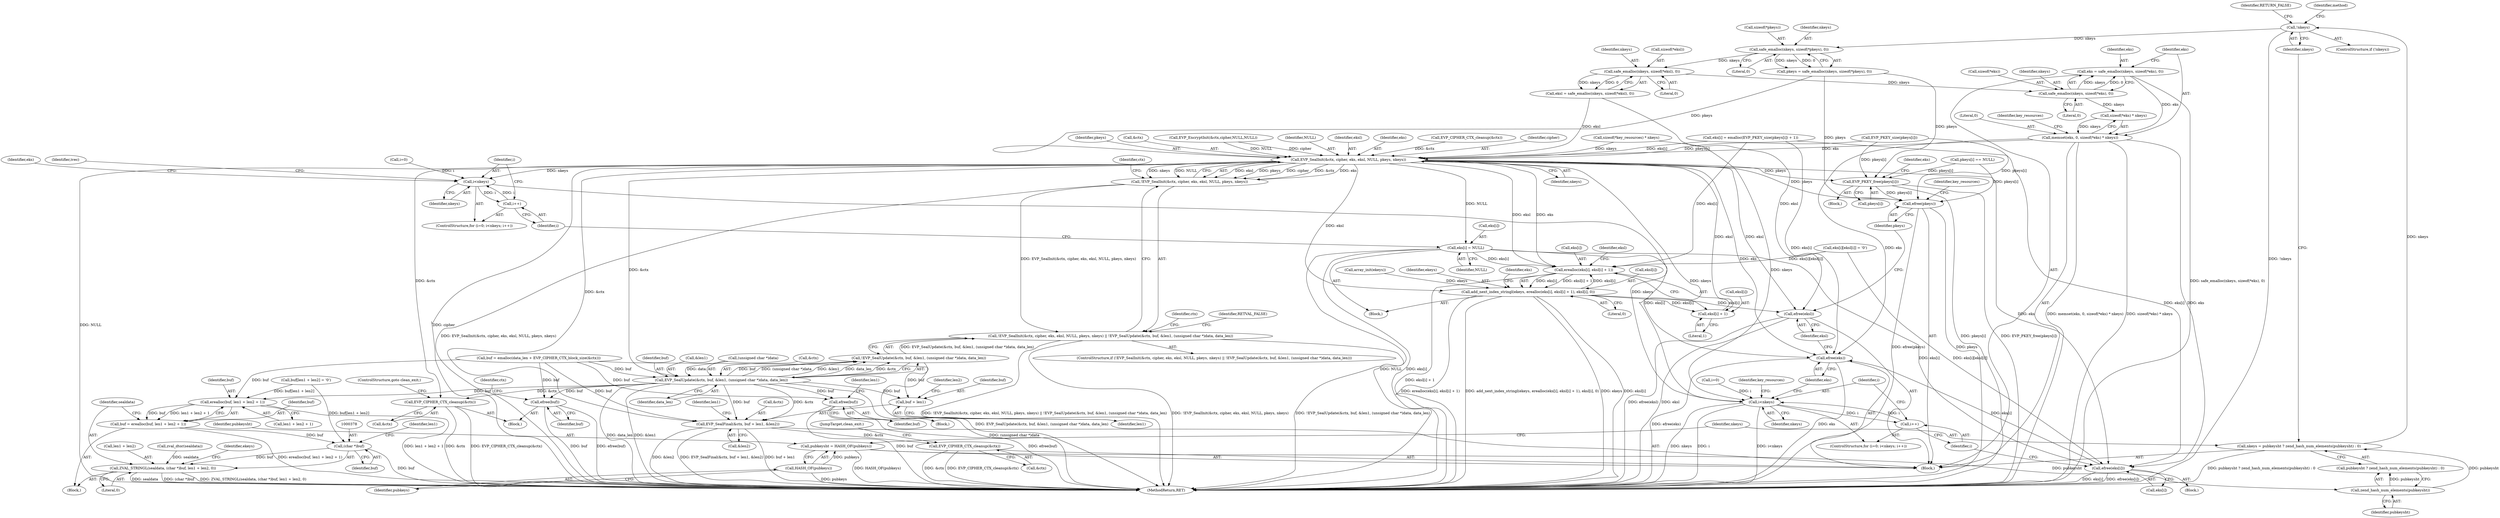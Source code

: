 digraph "0_php_89637c6b41b510c20d262c17483f582f115c66d6@API" {
"1000196" [label="(Call,eks = safe_emalloc(nkeys, sizeof(*eks), 0))"];
"1000198" [label="(Call,safe_emalloc(nkeys, sizeof(*eks), 0))"];
"1000190" [label="(Call,safe_emalloc(nkeys, sizeof(*eksl), 0))"];
"1000182" [label="(Call,safe_emalloc(nkeys, sizeof(*pkeys), 0))"];
"1000152" [label="(Call,!nkeys)"];
"1000144" [label="(Call,nkeys = pubkeysht ? zend_hash_num_elements(pubkeysht) : 0)"];
"1000148" [label="(Call,zend_hash_num_elements(pubkeysht))"];
"1000140" [label="(Call,pubkeysht = HASH_OF(pubkeys))"];
"1000142" [label="(Call,HASH_OF(pubkeys))"];
"1000204" [label="(Call,memset(eks, 0, sizeof(*eks) * nkeys))"];
"1000314" [label="(Call,EVP_SealInit(&ctx, cipher, eks, eksl, NULL, pkeys, nkeys))"];
"1000313" [label="(Call,!EVP_SealInit(&ctx, cipher, eks, eksl, NULL, pkeys, nkeys))"];
"1000312" [label="(Call,!EVP_SealInit(&ctx, cipher, eks, eksl, NULL, pkeys, nkeys) || !EVP_SealUpdate(&ctx, buf, &len1, (unsigned char *)data, data_len))"];
"1000324" [label="(Call,EVP_SealUpdate(&ctx, buf, &len1, (unsigned char *)data, data_len))"];
"1000323" [label="(Call,!EVP_SealUpdate(&ctx, buf, &len1, (unsigned char *)data, data_len))"];
"1000336" [label="(Call,efree(buf))"];
"1000338" [label="(Call,EVP_CIPHER_CTX_cleanup(&ctx))"];
"1000342" [label="(Call,EVP_SealFinal(&ctx, buf + len1, &len2))"];
"1000461" [label="(Call,EVP_CIPHER_CTX_cleanup(&ctx))"];
"1000345" [label="(Call,buf + len1)"];
"1000368" [label="(Call,erealloc(buf, len1 + len2 + 1))"];
"1000366" [label="(Call,buf = erealloc(buf, len1 + len2 + 1))"];
"1000377" [label="(Call,(char *)buf)"];
"1000375" [label="(Call,ZVAL_STRINGL(sealdata, (char *)buf, len1 + len2, 0))"];
"1000455" [label="(Call,efree(buf))"];
"1000392" [label="(Call,i<nkeys)"];
"1000395" [label="(Call,i++)"];
"1000469" [label="(Call,i<nkeys)"];
"1000472" [label="(Call,i++)"];
"1000409" [label="(Call,erealloc(eks[i], eksl[i] + 1))"];
"1000407" [label="(Call,add_next_index_stringl(ekeys, erealloc(eks[i], eksl[i] + 1), eksl[i], 0))"];
"1000413" [label="(Call,eksl[i] + 1)"];
"1000498" [label="(Call,efree(eksl))"];
"1000422" [label="(Call,eks[i] = NULL)"];
"1000492" [label="(Call,efree(eks[i]))"];
"1000496" [label="(Call,efree(eks))"];
"1000483" [label="(Call,EVP_PKEY_free(pkeys[i]))"];
"1000500" [label="(Call,efree(pkeys))"];
"1000205" [label="(Identifier,eks)"];
"1000142" [label="(Call,HASH_OF(pubkeys))"];
"1000148" [label="(Call,zend_hash_num_elements(pubkeysht))"];
"1000333" [label="(Identifier,data_len)"];
"1000195" [label="(Literal,0)"];
"1000315" [label="(Call,&ctx)"];
"1000369" [label="(Identifier,buf)"];
"1000429" [label="(Identifier,ivec)"];
"1000499" [label="(Identifier,eksl)"];
"1000155" [label="(Identifier,RETURN_FALSE)"];
"1000465" [label="(ControlStructure,for (i=0; i<nkeys; i++))"];
"1000320" [label="(Identifier,NULL)"];
"1000345" [label="(Call,buf + len1)"];
"1000328" [label="(Call,&len1)"];
"1000395" [label="(Call,i++)"];
"1000422" [label="(Call,eks[i] = NULL)"];
"1000461" [label="(Call,EVP_CIPHER_CTX_cleanup(&ctx))"];
"1000413" [label="(Call,eksl[i] + 1)"];
"1000346" [label="(Identifier,buf)"];
"1000397" [label="(Block,)"];
"1000152" [label="(Call,!nkeys)"];
"1000497" [label="(Identifier,eks)"];
"1000317" [label="(Identifier,cipher)"];
"1000357" [label="(Call,zval_dtor(sealdata))"];
"1000377" [label="(Call,(char *)buf)"];
"1000334" [label="(Block,)"];
"1000410" [label="(Call,eks[i])"];
"1000204" [label="(Call,memset(eks, 0, sizeof(*eks) * nkeys))"];
"1000107" [label="(Block,)"];
"1000478" [label="(Identifier,key_resources)"];
"1000386" [label="(Call,array_init(ekeys))"];
"1000207" [label="(Call,sizeof(*eks) * nkeys)"];
"1000392" [label="(Call,i<nkeys)"];
"1000498" [label="(Call,efree(eksl))"];
"1000385" [label="(Identifier,ekeys)"];
"1000407" [label="(Call,add_next_index_stringl(ekeys, erealloc(eks[i], eksl[i] + 1), eksl[i], 0))"];
"1000482" [label="(Block,)"];
"1000375" [label="(Call,ZVAL_STRINGL(sealdata, (char *)buf, len1 + len2, 0))"];
"1000191" [label="(Identifier,nkeys)"];
"1000157" [label="(Identifier,method)"];
"1000423" [label="(Call,eks[i])"];
"1000300" [label="(Call,buf = emalloc(data_len + EVP_CIPHER_CTX_block_size(&ctx)))"];
"1000464" [label="(JumpTarget,clean_exit:)"];
"1000368" [label="(Call,erealloc(buf, len1 + len2 + 1))"];
"1000336" [label="(Call,efree(buf))"];
"1000190" [label="(Call,safe_emalloc(nkeys, sizeof(*eksl), 0))"];
"1000501" [label="(Identifier,pkeys)"];
"1000321" [label="(Identifier,pkeys)"];
"1000401" [label="(Identifier,eks)"];
"1000182" [label="(Call,safe_emalloc(nkeys, sizeof(*pkeys), 0))"];
"1000203" [label="(Literal,0)"];
"1000466" [label="(Call,i=0)"];
"1000496" [label="(Call,efree(eks))"];
"1000367" [label="(Identifier,buf)"];
"1000342" [label="(Call,EVP_SealFinal(&ctx, buf + len1, &len2))"];
"1000491" [label="(Block,)"];
"1000493" [label="(Call,eks[i])"];
"1000323" [label="(Call,!EVP_SealUpdate(&ctx, buf, &len1, (unsigned char *)data, data_len))"];
"1000366" [label="(Call,buf = erealloc(buf, len1 + len2 + 1))"];
"1000353" [label="(Identifier,len1)"];
"1000187" [label="(Literal,0)"];
"1000200" [label="(Call,sizeof(*eks))"];
"1000383" [label="(Literal,0)"];
"1000348" [label="(Call,&len2)"];
"1000337" [label="(Identifier,buf)"];
"1000153" [label="(Identifier,nkeys)"];
"1000462" [label="(Call,&ctx)"];
"1000326" [label="(Identifier,ctx)"];
"1000222" [label="(Call,sizeof(*key_resources) * nkeys)"];
"1000341" [label="(ControlStructure,goto clean_exit;)"];
"1000199" [label="(Identifier,nkeys)"];
"1000146" [label="(Call,pubkeysht ? zend_hash_num_elements(pubkeysht) : 0)"];
"1000370" [label="(Call,len1 + len2 + 1)"];
"1000359" [label="(Call,buf[len1 + len2] = '\0')"];
"1000255" [label="(Call,eks[i] = emalloc(EVP_PKEY_size(pkeys[i]) + 1))"];
"1000456" [label="(Identifier,buf)"];
"1000393" [label="(Identifier,i)"];
"1000376" [label="(Identifier,sealdata)"];
"1000417" [label="(Literal,1)"];
"1000314" [label="(Call,EVP_SealInit(&ctx, cipher, eks, eksl, NULL, pkeys, nkeys))"];
"1000188" [label="(Call,eksl = safe_emalloc(nkeys, sizeof(*eksl), 0))"];
"1000197" [label="(Identifier,eks)"];
"1000344" [label="(Identifier,ctx)"];
"1000339" [label="(Call,&ctx)"];
"1000379" [label="(Identifier,buf)"];
"1000274" [label="(Call,EVP_EncryptInit(&ctx,cipher,NULL,NULL))"];
"1000414" [label="(Call,eksl[i])"];
"1000330" [label="(Call,(unsigned char *)data)"];
"1000325" [label="(Call,&ctx)"];
"1000327" [label="(Identifier,buf)"];
"1000322" [label="(Identifier,nkeys)"];
"1000503" [label="(Identifier,key_resources)"];
"1000206" [label="(Literal,0)"];
"1000389" [label="(Call,i=0)"];
"1000192" [label="(Call,sizeof(*eksl))"];
"1000140" [label="(Call,pubkeysht = HASH_OF(pubkeys))"];
"1000471" [label="(Identifier,nkeys)"];
"1000408" [label="(Identifier,ekeys)"];
"1000145" [label="(Identifier,nkeys)"];
"1000454" [label="(Block,)"];
"1000180" [label="(Call,pkeys = safe_emalloc(nkeys, sizeof(*pkeys), 0))"];
"1000335" [label="(Identifier,RETVAL_FALSE)"];
"1000470" [label="(Identifier,i)"];
"1000424" [label="(Identifier,eks)"];
"1000356" [label="(Block,)"];
"1000381" [label="(Identifier,len1)"];
"1000455" [label="(Call,efree(buf))"];
"1000319" [label="(Identifier,eksl)"];
"1000198" [label="(Call,safe_emalloc(nkeys, sizeof(*eks), 0))"];
"1000343" [label="(Call,&ctx)"];
"1000338" [label="(Call,EVP_CIPHER_CTX_cleanup(&ctx))"];
"1000347" [label="(Identifier,len1)"];
"1000349" [label="(Identifier,len2)"];
"1000469" [label="(Call,i<nkeys)"];
"1000421" [label="(Literal,0)"];
"1000312" [label="(Call,!EVP_SealInit(&ctx, cipher, eks, eksl, NULL, pkeys, nkeys) || !EVP_SealUpdate(&ctx, buf, &len1, (unsigned char *)data, data_len))"];
"1000459" [label="(Identifier,len1)"];
"1000261" [label="(Call,EVP_PKEY_size(pkeys[i]))"];
"1000380" [label="(Call,len1 + len2)"];
"1000340" [label="(Identifier,ctx)"];
"1000318" [label="(Identifier,eks)"];
"1000149" [label="(Identifier,pubkeysht)"];
"1000489" [label="(Identifier,eks)"];
"1000196" [label="(Call,eks = safe_emalloc(nkeys, sizeof(*eks), 0))"];
"1000426" [label="(Identifier,NULL)"];
"1000504" [label="(MethodReturn,RET)"];
"1000394" [label="(Identifier,nkeys)"];
"1000409" [label="(Call,erealloc(eks[i], eksl[i] + 1))"];
"1000483" [label="(Call,EVP_PKEY_free(pkeys[i]))"];
"1000398" [label="(Call,eks[i][eksl[i]] = '\0')"];
"1000472" [label="(Call,i++)"];
"1000311" [label="(ControlStructure,if (!EVP_SealInit(&ctx, cipher, eks, eksl, NULL, pkeys, nkeys) || !EVP_SealUpdate(&ctx, buf, &len1, (unsigned char *)data, data_len)))"];
"1000419" [label="(Identifier,eksl)"];
"1000213" [label="(Identifier,key_resources)"];
"1000313" [label="(Call,!EVP_SealInit(&ctx, cipher, eks, eksl, NULL, pkeys, nkeys))"];
"1000308" [label="(Call,EVP_CIPHER_CTX_cleanup(&ctx))"];
"1000324" [label="(Call,EVP_SealUpdate(&ctx, buf, &len1, (unsigned char *)data, data_len))"];
"1000151" [label="(ControlStructure,if (!nkeys))"];
"1000473" [label="(Identifier,i)"];
"1000388" [label="(ControlStructure,for (i=0; i<nkeys; i++))"];
"1000144" [label="(Call,nkeys = pubkeysht ? zend_hash_num_elements(pubkeysht) : 0)"];
"1000143" [label="(Identifier,pubkeys)"];
"1000396" [label="(Identifier,i)"];
"1000141" [label="(Identifier,pubkeysht)"];
"1000492" [label="(Call,efree(eks[i]))"];
"1000500" [label="(Call,efree(pkeys))"];
"1000247" [label="(Call,pkeys[i] == NULL)"];
"1000184" [label="(Call,sizeof(*pkeys))"];
"1000484" [label="(Call,pkeys[i])"];
"1000183" [label="(Identifier,nkeys)"];
"1000418" [label="(Call,eksl[i])"];
"1000196" -> "1000107"  [label="AST: "];
"1000196" -> "1000198"  [label="CFG: "];
"1000197" -> "1000196"  [label="AST: "];
"1000198" -> "1000196"  [label="AST: "];
"1000205" -> "1000196"  [label="CFG: "];
"1000196" -> "1000504"  [label="DDG: safe_emalloc(nkeys, sizeof(*eks), 0)"];
"1000198" -> "1000196"  [label="DDG: nkeys"];
"1000198" -> "1000196"  [label="DDG: 0"];
"1000196" -> "1000204"  [label="DDG: eks"];
"1000198" -> "1000203"  [label="CFG: "];
"1000199" -> "1000198"  [label="AST: "];
"1000200" -> "1000198"  [label="AST: "];
"1000203" -> "1000198"  [label="AST: "];
"1000190" -> "1000198"  [label="DDG: nkeys"];
"1000198" -> "1000207"  [label="DDG: nkeys"];
"1000190" -> "1000188"  [label="AST: "];
"1000190" -> "1000195"  [label="CFG: "];
"1000191" -> "1000190"  [label="AST: "];
"1000192" -> "1000190"  [label="AST: "];
"1000195" -> "1000190"  [label="AST: "];
"1000188" -> "1000190"  [label="CFG: "];
"1000190" -> "1000188"  [label="DDG: nkeys"];
"1000190" -> "1000188"  [label="DDG: 0"];
"1000182" -> "1000190"  [label="DDG: nkeys"];
"1000182" -> "1000180"  [label="AST: "];
"1000182" -> "1000187"  [label="CFG: "];
"1000183" -> "1000182"  [label="AST: "];
"1000184" -> "1000182"  [label="AST: "];
"1000187" -> "1000182"  [label="AST: "];
"1000180" -> "1000182"  [label="CFG: "];
"1000182" -> "1000180"  [label="DDG: nkeys"];
"1000182" -> "1000180"  [label="DDG: 0"];
"1000152" -> "1000182"  [label="DDG: nkeys"];
"1000152" -> "1000151"  [label="AST: "];
"1000152" -> "1000153"  [label="CFG: "];
"1000153" -> "1000152"  [label="AST: "];
"1000155" -> "1000152"  [label="CFG: "];
"1000157" -> "1000152"  [label="CFG: "];
"1000152" -> "1000504"  [label="DDG: !nkeys"];
"1000144" -> "1000152"  [label="DDG: nkeys"];
"1000144" -> "1000107"  [label="AST: "];
"1000144" -> "1000146"  [label="CFG: "];
"1000145" -> "1000144"  [label="AST: "];
"1000146" -> "1000144"  [label="AST: "];
"1000153" -> "1000144"  [label="CFG: "];
"1000144" -> "1000504"  [label="DDG: pubkeysht ? zend_hash_num_elements(pubkeysht) : 0"];
"1000148" -> "1000144"  [label="DDG: pubkeysht"];
"1000148" -> "1000146"  [label="AST: "];
"1000148" -> "1000149"  [label="CFG: "];
"1000149" -> "1000148"  [label="AST: "];
"1000146" -> "1000148"  [label="CFG: "];
"1000148" -> "1000146"  [label="DDG: pubkeysht"];
"1000140" -> "1000148"  [label="DDG: pubkeysht"];
"1000140" -> "1000107"  [label="AST: "];
"1000140" -> "1000142"  [label="CFG: "];
"1000141" -> "1000140"  [label="AST: "];
"1000142" -> "1000140"  [label="AST: "];
"1000145" -> "1000140"  [label="CFG: "];
"1000140" -> "1000504"  [label="DDG: HASH_OF(pubkeys)"];
"1000142" -> "1000140"  [label="DDG: pubkeys"];
"1000142" -> "1000143"  [label="CFG: "];
"1000143" -> "1000142"  [label="AST: "];
"1000142" -> "1000504"  [label="DDG: pubkeys"];
"1000204" -> "1000107"  [label="AST: "];
"1000204" -> "1000207"  [label="CFG: "];
"1000205" -> "1000204"  [label="AST: "];
"1000206" -> "1000204"  [label="AST: "];
"1000207" -> "1000204"  [label="AST: "];
"1000213" -> "1000204"  [label="CFG: "];
"1000204" -> "1000504"  [label="DDG: sizeof(*eks) * nkeys"];
"1000204" -> "1000504"  [label="DDG: memset(eks, 0, sizeof(*eks) * nkeys)"];
"1000207" -> "1000204"  [label="DDG: nkeys"];
"1000204" -> "1000314"  [label="DDG: eks"];
"1000204" -> "1000492"  [label="DDG: eks"];
"1000204" -> "1000496"  [label="DDG: eks"];
"1000314" -> "1000313"  [label="AST: "];
"1000314" -> "1000322"  [label="CFG: "];
"1000315" -> "1000314"  [label="AST: "];
"1000317" -> "1000314"  [label="AST: "];
"1000318" -> "1000314"  [label="AST: "];
"1000319" -> "1000314"  [label="AST: "];
"1000320" -> "1000314"  [label="AST: "];
"1000321" -> "1000314"  [label="AST: "];
"1000322" -> "1000314"  [label="AST: "];
"1000313" -> "1000314"  [label="CFG: "];
"1000314" -> "1000504"  [label="DDG: NULL"];
"1000314" -> "1000504"  [label="DDG: cipher"];
"1000314" -> "1000313"  [label="DDG: eksl"];
"1000314" -> "1000313"  [label="DDG: pkeys"];
"1000314" -> "1000313"  [label="DDG: cipher"];
"1000314" -> "1000313"  [label="DDG: &ctx"];
"1000314" -> "1000313"  [label="DDG: eks"];
"1000314" -> "1000313"  [label="DDG: nkeys"];
"1000314" -> "1000313"  [label="DDG: NULL"];
"1000308" -> "1000314"  [label="DDG: &ctx"];
"1000274" -> "1000314"  [label="DDG: cipher"];
"1000274" -> "1000314"  [label="DDG: NULL"];
"1000255" -> "1000314"  [label="DDG: eks[i]"];
"1000188" -> "1000314"  [label="DDG: eksl"];
"1000180" -> "1000314"  [label="DDG: pkeys"];
"1000261" -> "1000314"  [label="DDG: pkeys[i]"];
"1000222" -> "1000314"  [label="DDG: nkeys"];
"1000314" -> "1000324"  [label="DDG: &ctx"];
"1000314" -> "1000338"  [label="DDG: &ctx"];
"1000314" -> "1000342"  [label="DDG: &ctx"];
"1000314" -> "1000392"  [label="DDG: nkeys"];
"1000314" -> "1000409"  [label="DDG: eks"];
"1000314" -> "1000409"  [label="DDG: eksl"];
"1000314" -> "1000413"  [label="DDG: eksl"];
"1000314" -> "1000407"  [label="DDG: eksl"];
"1000314" -> "1000422"  [label="DDG: NULL"];
"1000314" -> "1000469"  [label="DDG: nkeys"];
"1000314" -> "1000483"  [label="DDG: pkeys"];
"1000314" -> "1000492"  [label="DDG: eks"];
"1000314" -> "1000496"  [label="DDG: eks"];
"1000314" -> "1000498"  [label="DDG: eksl"];
"1000314" -> "1000500"  [label="DDG: pkeys"];
"1000313" -> "1000312"  [label="AST: "];
"1000326" -> "1000313"  [label="CFG: "];
"1000312" -> "1000313"  [label="CFG: "];
"1000313" -> "1000504"  [label="DDG: EVP_SealInit(&ctx, cipher, eks, eksl, NULL, pkeys, nkeys)"];
"1000313" -> "1000312"  [label="DDG: EVP_SealInit(&ctx, cipher, eks, eksl, NULL, pkeys, nkeys)"];
"1000312" -> "1000311"  [label="AST: "];
"1000312" -> "1000323"  [label="CFG: "];
"1000323" -> "1000312"  [label="AST: "];
"1000335" -> "1000312"  [label="CFG: "];
"1000344" -> "1000312"  [label="CFG: "];
"1000312" -> "1000504"  [label="DDG: !EVP_SealInit(&ctx, cipher, eks, eksl, NULL, pkeys, nkeys) || !EVP_SealUpdate(&ctx, buf, &len1, (unsigned char *)data, data_len)"];
"1000312" -> "1000504"  [label="DDG: !EVP_SealInit(&ctx, cipher, eks, eksl, NULL, pkeys, nkeys)"];
"1000312" -> "1000504"  [label="DDG: !EVP_SealUpdate(&ctx, buf, &len1, (unsigned char *)data, data_len)"];
"1000323" -> "1000312"  [label="DDG: EVP_SealUpdate(&ctx, buf, &len1, (unsigned char *)data, data_len)"];
"1000324" -> "1000323"  [label="AST: "];
"1000324" -> "1000333"  [label="CFG: "];
"1000325" -> "1000324"  [label="AST: "];
"1000327" -> "1000324"  [label="AST: "];
"1000328" -> "1000324"  [label="AST: "];
"1000330" -> "1000324"  [label="AST: "];
"1000333" -> "1000324"  [label="AST: "];
"1000323" -> "1000324"  [label="CFG: "];
"1000324" -> "1000504"  [label="DDG: data_len"];
"1000324" -> "1000504"  [label="DDG: &len1"];
"1000324" -> "1000504"  [label="DDG: (unsigned char *)data"];
"1000324" -> "1000323"  [label="DDG: buf"];
"1000324" -> "1000323"  [label="DDG: (unsigned char *)data"];
"1000324" -> "1000323"  [label="DDG: &len1"];
"1000324" -> "1000323"  [label="DDG: data_len"];
"1000324" -> "1000323"  [label="DDG: &ctx"];
"1000300" -> "1000324"  [label="DDG: buf"];
"1000330" -> "1000324"  [label="DDG: data"];
"1000324" -> "1000336"  [label="DDG: buf"];
"1000324" -> "1000338"  [label="DDG: &ctx"];
"1000324" -> "1000342"  [label="DDG: &ctx"];
"1000324" -> "1000342"  [label="DDG: buf"];
"1000324" -> "1000345"  [label="DDG: buf"];
"1000324" -> "1000368"  [label="DDG: buf"];
"1000324" -> "1000455"  [label="DDG: buf"];
"1000323" -> "1000504"  [label="DDG: EVP_SealUpdate(&ctx, buf, &len1, (unsigned char *)data, data_len)"];
"1000336" -> "1000334"  [label="AST: "];
"1000336" -> "1000337"  [label="CFG: "];
"1000337" -> "1000336"  [label="AST: "];
"1000340" -> "1000336"  [label="CFG: "];
"1000336" -> "1000504"  [label="DDG: efree(buf)"];
"1000336" -> "1000504"  [label="DDG: buf"];
"1000300" -> "1000336"  [label="DDG: buf"];
"1000338" -> "1000334"  [label="AST: "];
"1000338" -> "1000339"  [label="CFG: "];
"1000339" -> "1000338"  [label="AST: "];
"1000341" -> "1000338"  [label="CFG: "];
"1000338" -> "1000504"  [label="DDG: &ctx"];
"1000338" -> "1000504"  [label="DDG: EVP_CIPHER_CTX_cleanup(&ctx)"];
"1000342" -> "1000107"  [label="AST: "];
"1000342" -> "1000348"  [label="CFG: "];
"1000343" -> "1000342"  [label="AST: "];
"1000345" -> "1000342"  [label="AST: "];
"1000348" -> "1000342"  [label="AST: "];
"1000353" -> "1000342"  [label="CFG: "];
"1000342" -> "1000504"  [label="DDG: &len2"];
"1000342" -> "1000504"  [label="DDG: EVP_SealFinal(&ctx, buf + len1, &len2)"];
"1000342" -> "1000504"  [label="DDG: buf + len1"];
"1000300" -> "1000342"  [label="DDG: buf"];
"1000342" -> "1000461"  [label="DDG: &ctx"];
"1000461" -> "1000107"  [label="AST: "];
"1000461" -> "1000462"  [label="CFG: "];
"1000462" -> "1000461"  [label="AST: "];
"1000464" -> "1000461"  [label="CFG: "];
"1000461" -> "1000504"  [label="DDG: EVP_CIPHER_CTX_cleanup(&ctx)"];
"1000461" -> "1000504"  [label="DDG: &ctx"];
"1000345" -> "1000347"  [label="CFG: "];
"1000346" -> "1000345"  [label="AST: "];
"1000347" -> "1000345"  [label="AST: "];
"1000349" -> "1000345"  [label="CFG: "];
"1000300" -> "1000345"  [label="DDG: buf"];
"1000368" -> "1000366"  [label="AST: "];
"1000368" -> "1000370"  [label="CFG: "];
"1000369" -> "1000368"  [label="AST: "];
"1000370" -> "1000368"  [label="AST: "];
"1000366" -> "1000368"  [label="CFG: "];
"1000368" -> "1000504"  [label="DDG: len1 + len2 + 1"];
"1000368" -> "1000366"  [label="DDG: buf"];
"1000368" -> "1000366"  [label="DDG: len1 + len2 + 1"];
"1000359" -> "1000368"  [label="DDG: buf[len1 + len2]"];
"1000300" -> "1000368"  [label="DDG: buf"];
"1000366" -> "1000356"  [label="AST: "];
"1000367" -> "1000366"  [label="AST: "];
"1000376" -> "1000366"  [label="CFG: "];
"1000366" -> "1000504"  [label="DDG: erealloc(buf, len1 + len2 + 1)"];
"1000366" -> "1000377"  [label="DDG: buf"];
"1000377" -> "1000375"  [label="AST: "];
"1000377" -> "1000379"  [label="CFG: "];
"1000378" -> "1000377"  [label="AST: "];
"1000379" -> "1000377"  [label="AST: "];
"1000381" -> "1000377"  [label="CFG: "];
"1000377" -> "1000504"  [label="DDG: buf"];
"1000377" -> "1000375"  [label="DDG: buf"];
"1000359" -> "1000377"  [label="DDG: buf[len1 + len2]"];
"1000375" -> "1000356"  [label="AST: "];
"1000375" -> "1000383"  [label="CFG: "];
"1000376" -> "1000375"  [label="AST: "];
"1000380" -> "1000375"  [label="AST: "];
"1000383" -> "1000375"  [label="AST: "];
"1000385" -> "1000375"  [label="CFG: "];
"1000375" -> "1000504"  [label="DDG: sealdata"];
"1000375" -> "1000504"  [label="DDG: (char *)buf"];
"1000375" -> "1000504"  [label="DDG: ZVAL_STRINGL(sealdata, (char *)buf, len1 + len2, 0)"];
"1000357" -> "1000375"  [label="DDG: sealdata"];
"1000455" -> "1000454"  [label="AST: "];
"1000455" -> "1000456"  [label="CFG: "];
"1000456" -> "1000455"  [label="AST: "];
"1000459" -> "1000455"  [label="CFG: "];
"1000455" -> "1000504"  [label="DDG: efree(buf)"];
"1000455" -> "1000504"  [label="DDG: buf"];
"1000300" -> "1000455"  [label="DDG: buf"];
"1000392" -> "1000388"  [label="AST: "];
"1000392" -> "1000394"  [label="CFG: "];
"1000393" -> "1000392"  [label="AST: "];
"1000394" -> "1000392"  [label="AST: "];
"1000401" -> "1000392"  [label="CFG: "];
"1000429" -> "1000392"  [label="CFG: "];
"1000395" -> "1000392"  [label="DDG: i"];
"1000389" -> "1000392"  [label="DDG: i"];
"1000392" -> "1000395"  [label="DDG: i"];
"1000392" -> "1000469"  [label="DDG: nkeys"];
"1000395" -> "1000388"  [label="AST: "];
"1000395" -> "1000396"  [label="CFG: "];
"1000396" -> "1000395"  [label="AST: "];
"1000393" -> "1000395"  [label="CFG: "];
"1000469" -> "1000465"  [label="AST: "];
"1000469" -> "1000471"  [label="CFG: "];
"1000470" -> "1000469"  [label="AST: "];
"1000471" -> "1000469"  [label="AST: "];
"1000478" -> "1000469"  [label="CFG: "];
"1000497" -> "1000469"  [label="CFG: "];
"1000469" -> "1000504"  [label="DDG: i<nkeys"];
"1000469" -> "1000504"  [label="DDG: nkeys"];
"1000469" -> "1000504"  [label="DDG: i"];
"1000466" -> "1000469"  [label="DDG: i"];
"1000472" -> "1000469"  [label="DDG: i"];
"1000222" -> "1000469"  [label="DDG: nkeys"];
"1000469" -> "1000472"  [label="DDG: i"];
"1000472" -> "1000465"  [label="AST: "];
"1000472" -> "1000473"  [label="CFG: "];
"1000473" -> "1000472"  [label="AST: "];
"1000470" -> "1000472"  [label="CFG: "];
"1000409" -> "1000407"  [label="AST: "];
"1000409" -> "1000413"  [label="CFG: "];
"1000410" -> "1000409"  [label="AST: "];
"1000413" -> "1000409"  [label="AST: "];
"1000419" -> "1000409"  [label="CFG: "];
"1000409" -> "1000504"  [label="DDG: eksl[i] + 1"];
"1000409" -> "1000407"  [label="DDG: eks[i]"];
"1000409" -> "1000407"  [label="DDG: eksl[i] + 1"];
"1000422" -> "1000409"  [label="DDG: eks[i]"];
"1000255" -> "1000409"  [label="DDG: eks[i]"];
"1000398" -> "1000409"  [label="DDG: eks[i][eksl[i]]"];
"1000407" -> "1000409"  [label="DDG: eksl[i]"];
"1000407" -> "1000397"  [label="AST: "];
"1000407" -> "1000421"  [label="CFG: "];
"1000408" -> "1000407"  [label="AST: "];
"1000418" -> "1000407"  [label="AST: "];
"1000421" -> "1000407"  [label="AST: "];
"1000424" -> "1000407"  [label="CFG: "];
"1000407" -> "1000504"  [label="DDG: erealloc(eks[i], eksl[i] + 1)"];
"1000407" -> "1000504"  [label="DDG: add_next_index_stringl(ekeys, erealloc(eks[i], eksl[i] + 1), eksl[i], 0)"];
"1000407" -> "1000504"  [label="DDG: ekeys"];
"1000407" -> "1000504"  [label="DDG: eksl[i]"];
"1000386" -> "1000407"  [label="DDG: ekeys"];
"1000407" -> "1000413"  [label="DDG: eksl[i]"];
"1000407" -> "1000498"  [label="DDG: eksl[i]"];
"1000413" -> "1000417"  [label="CFG: "];
"1000414" -> "1000413"  [label="AST: "];
"1000417" -> "1000413"  [label="AST: "];
"1000498" -> "1000107"  [label="AST: "];
"1000498" -> "1000499"  [label="CFG: "];
"1000499" -> "1000498"  [label="AST: "];
"1000501" -> "1000498"  [label="CFG: "];
"1000498" -> "1000504"  [label="DDG: efree(eksl)"];
"1000498" -> "1000504"  [label="DDG: eksl"];
"1000188" -> "1000498"  [label="DDG: eksl"];
"1000422" -> "1000397"  [label="AST: "];
"1000422" -> "1000426"  [label="CFG: "];
"1000423" -> "1000422"  [label="AST: "];
"1000426" -> "1000422"  [label="AST: "];
"1000396" -> "1000422"  [label="CFG: "];
"1000422" -> "1000504"  [label="DDG: NULL"];
"1000422" -> "1000504"  [label="DDG: eks[i]"];
"1000422" -> "1000492"  [label="DDG: eks[i]"];
"1000422" -> "1000496"  [label="DDG: eks[i]"];
"1000492" -> "1000491"  [label="AST: "];
"1000492" -> "1000493"  [label="CFG: "];
"1000493" -> "1000492"  [label="AST: "];
"1000473" -> "1000492"  [label="CFG: "];
"1000492" -> "1000504"  [label="DDG: eks[i]"];
"1000492" -> "1000504"  [label="DDG: efree(eks[i])"];
"1000398" -> "1000492"  [label="DDG: eks[i][eksl[i]]"];
"1000255" -> "1000492"  [label="DDG: eks[i]"];
"1000492" -> "1000496"  [label="DDG: eks[i]"];
"1000496" -> "1000107"  [label="AST: "];
"1000496" -> "1000497"  [label="CFG: "];
"1000497" -> "1000496"  [label="AST: "];
"1000499" -> "1000496"  [label="CFG: "];
"1000496" -> "1000504"  [label="DDG: efree(eks)"];
"1000496" -> "1000504"  [label="DDG: eks"];
"1000255" -> "1000496"  [label="DDG: eks[i]"];
"1000483" -> "1000482"  [label="AST: "];
"1000483" -> "1000484"  [label="CFG: "];
"1000484" -> "1000483"  [label="AST: "];
"1000489" -> "1000483"  [label="CFG: "];
"1000483" -> "1000504"  [label="DDG: EVP_PKEY_free(pkeys[i])"];
"1000483" -> "1000504"  [label="DDG: pkeys[i]"];
"1000247" -> "1000483"  [label="DDG: pkeys[i]"];
"1000180" -> "1000483"  [label="DDG: pkeys"];
"1000261" -> "1000483"  [label="DDG: pkeys[i]"];
"1000483" -> "1000500"  [label="DDG: pkeys[i]"];
"1000500" -> "1000107"  [label="AST: "];
"1000500" -> "1000501"  [label="CFG: "];
"1000501" -> "1000500"  [label="AST: "];
"1000503" -> "1000500"  [label="CFG: "];
"1000500" -> "1000504"  [label="DDG: efree(pkeys)"];
"1000500" -> "1000504"  [label="DDG: pkeys"];
"1000247" -> "1000500"  [label="DDG: pkeys[i]"];
"1000180" -> "1000500"  [label="DDG: pkeys"];
"1000261" -> "1000500"  [label="DDG: pkeys[i]"];
}
